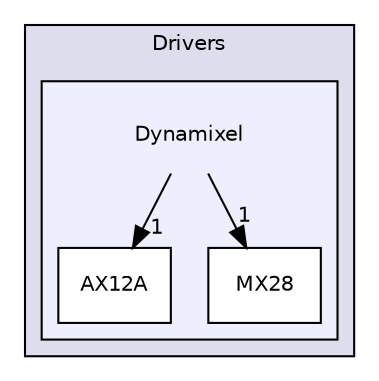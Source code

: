 digraph "D:/Users/Tyler/Documents/STM/embedded/soccer-embedded/Robot/Drivers/Dynamixel" {
  compound=true
  node [ fontsize="10", fontname="Helvetica"];
  edge [ labelfontsize="10", labelfontname="Helvetica"];
  subgraph clusterdir_60925fc218da8ca7908795bf5f624060 {
    graph [ bgcolor="#ddddee", pencolor="black", label="Drivers" fontname="Helvetica", fontsize="10", URL="dir_60925fc218da8ca7908795bf5f624060.html"]
  subgraph clusterdir_01043e09be118d118a1c0a841e614b7e {
    graph [ bgcolor="#eeeeff", pencolor="black", label="" URL="dir_01043e09be118d118a1c0a841e614b7e.html"];
    dir_01043e09be118d118a1c0a841e614b7e [shape=plaintext label="Dynamixel"];
    dir_d0140a100edae1ff354b7c02ab98378d [shape=box label="AX12A" color="black" fillcolor="white" style="filled" URL="dir_d0140a100edae1ff354b7c02ab98378d.html"];
    dir_7a757da8332a23fa25f0e94a30fab7d0 [shape=box label="MX28" color="black" fillcolor="white" style="filled" URL="dir_7a757da8332a23fa25f0e94a30fab7d0.html"];
  }
  }
  dir_01043e09be118d118a1c0a841e614b7e->dir_d0140a100edae1ff354b7c02ab98378d [headlabel="1", labeldistance=1.5 headhref="dir_000002_000003.html"];
  dir_01043e09be118d118a1c0a841e614b7e->dir_7a757da8332a23fa25f0e94a30fab7d0 [headlabel="1", labeldistance=1.5 headhref="dir_000002_000004.html"];
}

